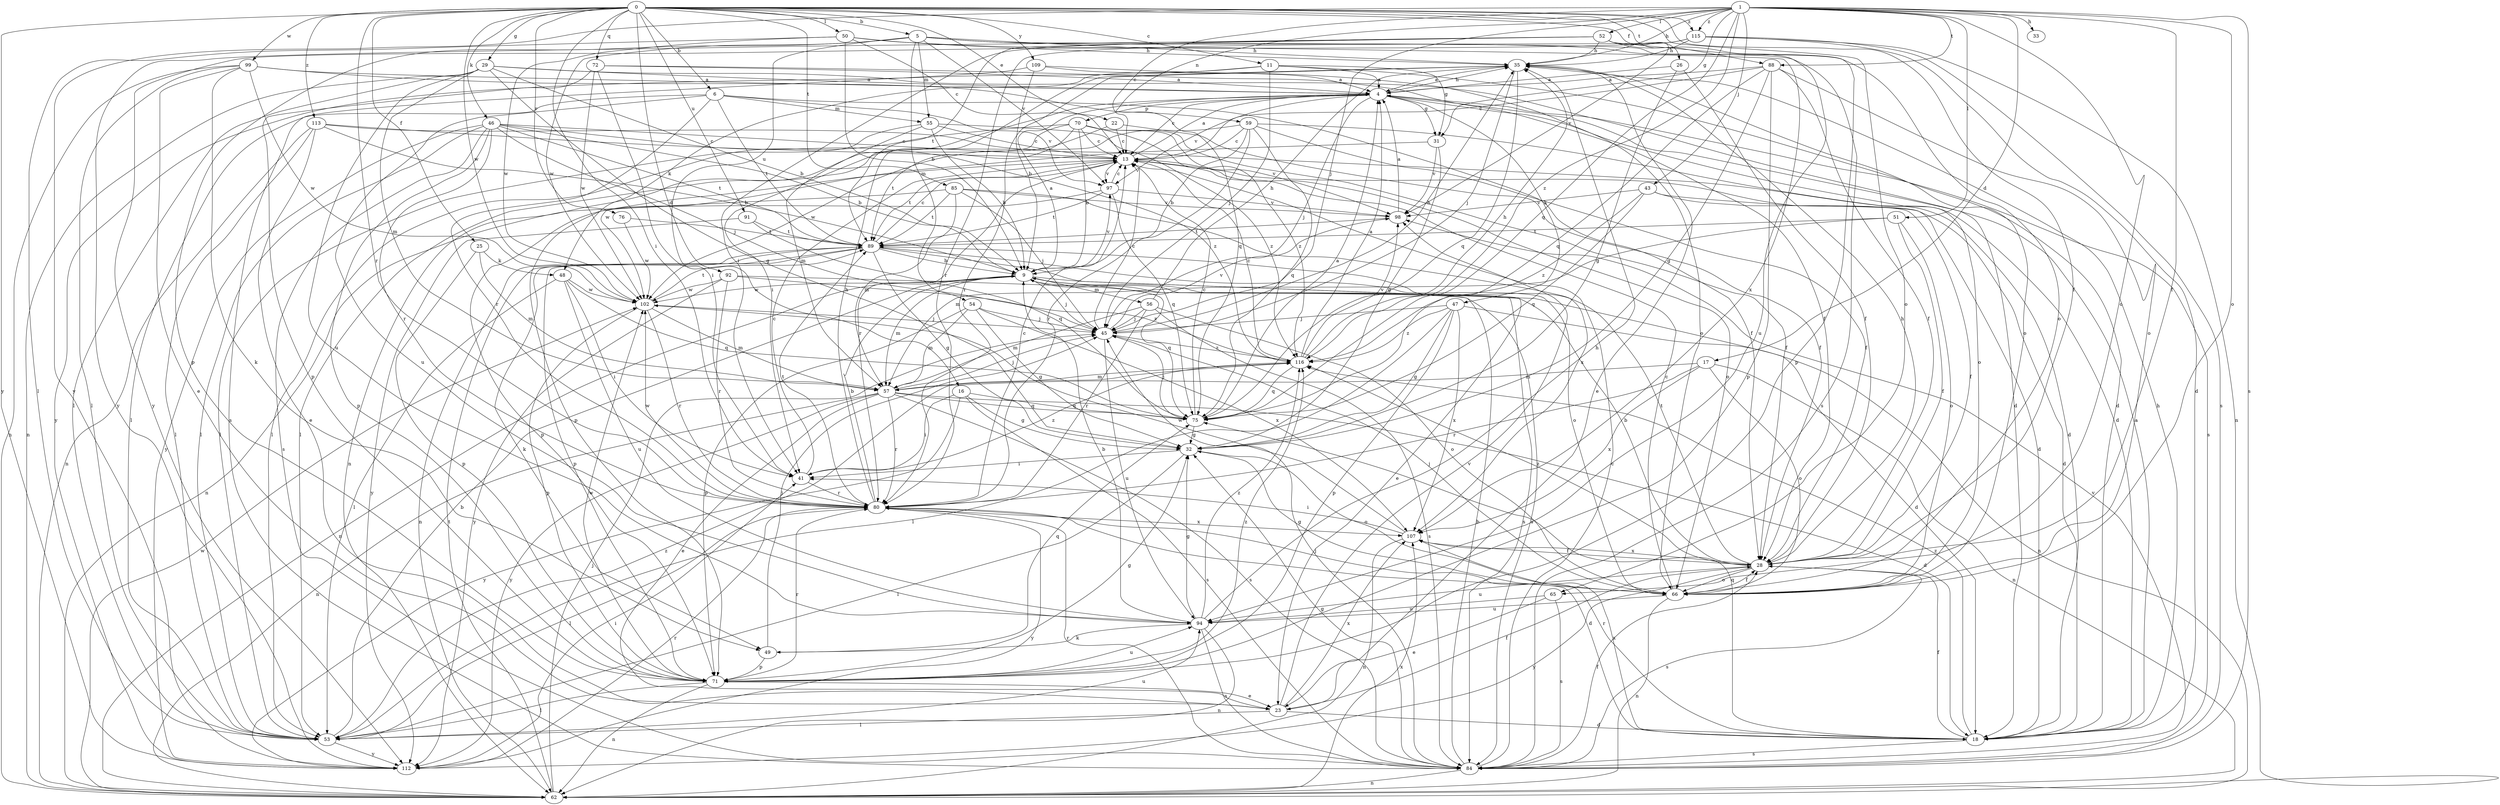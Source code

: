 strict digraph  {
0;
1;
4;
5;
6;
9;
11;
13;
16;
17;
18;
22;
23;
25;
26;
28;
29;
31;
32;
33;
35;
41;
43;
45;
46;
47;
48;
49;
50;
51;
52;
53;
54;
55;
56;
57;
59;
62;
65;
66;
70;
71;
72;
75;
76;
80;
84;
85;
88;
89;
91;
92;
94;
97;
98;
99;
102;
107;
109;
112;
113;
115;
116;
0 -> 5  [label=b];
0 -> 6  [label=b];
0 -> 11  [label=c];
0 -> 16  [label=d];
0 -> 22  [label=e];
0 -> 25  [label=f];
0 -> 26  [label=f];
0 -> 28  [label=f];
0 -> 29  [label=g];
0 -> 41  [label=i];
0 -> 46  [label=k];
0 -> 50  [label=l];
0 -> 65  [label=o];
0 -> 72  [label=q];
0 -> 76  [label=r];
0 -> 80  [label=r];
0 -> 85  [label=t];
0 -> 88  [label=t];
0 -> 91  [label=u];
0 -> 99  [label=w];
0 -> 102  [label=w];
0 -> 109  [label=y];
0 -> 112  [label=y];
0 -> 113  [label=z];
0 -> 115  [label=z];
1 -> 13  [label=c];
1 -> 17  [label=d];
1 -> 28  [label=f];
1 -> 31  [label=g];
1 -> 33  [label=h];
1 -> 35  [label=h];
1 -> 43  [label=j];
1 -> 45  [label=j];
1 -> 51  [label=l];
1 -> 52  [label=l];
1 -> 59  [label=n];
1 -> 65  [label=o];
1 -> 66  [label=o];
1 -> 75  [label=q];
1 -> 84  [label=s];
1 -> 88  [label=t];
1 -> 112  [label=y];
1 -> 115  [label=z];
1 -> 116  [label=z];
4 -> 13  [label=c];
4 -> 18  [label=d];
4 -> 31  [label=g];
4 -> 35  [label=h];
4 -> 41  [label=i];
4 -> 45  [label=j];
4 -> 47  [label=k];
4 -> 70  [label=p];
4 -> 84  [label=s];
4 -> 97  [label=v];
5 -> 35  [label=h];
5 -> 54  [label=m];
5 -> 55  [label=m];
5 -> 66  [label=o];
5 -> 71  [label=p];
5 -> 84  [label=s];
5 -> 92  [label=u];
5 -> 97  [label=v];
5 -> 102  [label=w];
6 -> 28  [label=f];
6 -> 53  [label=l];
6 -> 55  [label=m];
6 -> 80  [label=r];
6 -> 89  [label=t];
6 -> 94  [label=u];
6 -> 97  [label=v];
9 -> 4  [label=a];
9 -> 18  [label=d];
9 -> 45  [label=j];
9 -> 56  [label=m];
9 -> 57  [label=m];
9 -> 62  [label=n];
9 -> 75  [label=q];
9 -> 84  [label=s];
9 -> 97  [label=v];
9 -> 102  [label=w];
11 -> 4  [label=a];
11 -> 18  [label=d];
11 -> 31  [label=g];
11 -> 45  [label=j];
11 -> 48  [label=k];
11 -> 112  [label=y];
13 -> 4  [label=a];
13 -> 18  [label=d];
13 -> 66  [label=o];
13 -> 71  [label=p];
13 -> 80  [label=r];
13 -> 89  [label=t];
13 -> 97  [label=v];
16 -> 32  [label=g];
16 -> 41  [label=i];
16 -> 75  [label=q];
16 -> 84  [label=s];
16 -> 112  [label=y];
17 -> 57  [label=m];
17 -> 62  [label=n];
17 -> 66  [label=o];
17 -> 80  [label=r];
17 -> 107  [label=x];
18 -> 4  [label=a];
18 -> 28  [label=f];
18 -> 35  [label=h];
18 -> 75  [label=q];
18 -> 80  [label=r];
18 -> 84  [label=s];
18 -> 107  [label=x];
18 -> 116  [label=z];
22 -> 13  [label=c];
22 -> 28  [label=f];
22 -> 102  [label=w];
23 -> 18  [label=d];
23 -> 28  [label=f];
23 -> 53  [label=l];
23 -> 98  [label=v];
23 -> 107  [label=x];
25 -> 48  [label=k];
25 -> 57  [label=m];
25 -> 71  [label=p];
26 -> 4  [label=a];
26 -> 28  [label=f];
26 -> 32  [label=g];
28 -> 9  [label=b];
28 -> 35  [label=h];
28 -> 66  [label=o];
28 -> 84  [label=s];
28 -> 89  [label=t];
28 -> 94  [label=u];
28 -> 107  [label=x];
28 -> 112  [label=y];
28 -> 116  [label=z];
29 -> 4  [label=a];
29 -> 9  [label=b];
29 -> 18  [label=d];
29 -> 32  [label=g];
29 -> 53  [label=l];
29 -> 57  [label=m];
29 -> 62  [label=n];
29 -> 94  [label=u];
31 -> 32  [label=g];
31 -> 98  [label=v];
31 -> 102  [label=w];
32 -> 41  [label=i];
32 -> 53  [label=l];
32 -> 66  [label=o];
35 -> 4  [label=a];
35 -> 23  [label=e];
35 -> 45  [label=j];
35 -> 66  [label=o];
35 -> 75  [label=q];
35 -> 80  [label=r];
41 -> 13  [label=c];
41 -> 80  [label=r];
41 -> 116  [label=z];
43 -> 18  [label=d];
43 -> 28  [label=f];
43 -> 75  [label=q];
43 -> 98  [label=v];
43 -> 116  [label=z];
45 -> 13  [label=c];
45 -> 35  [label=h];
45 -> 94  [label=u];
45 -> 98  [label=v];
45 -> 116  [label=z];
46 -> 9  [label=b];
46 -> 13  [label=c];
46 -> 45  [label=j];
46 -> 53  [label=l];
46 -> 71  [label=p];
46 -> 80  [label=r];
46 -> 84  [label=s];
46 -> 89  [label=t];
46 -> 112  [label=y];
46 -> 116  [label=z];
47 -> 32  [label=g];
47 -> 45  [label=j];
47 -> 53  [label=l];
47 -> 62  [label=n];
47 -> 71  [label=p];
47 -> 107  [label=x];
47 -> 116  [label=z];
48 -> 41  [label=i];
48 -> 53  [label=l];
48 -> 75  [label=q];
48 -> 94  [label=u];
48 -> 102  [label=w];
49 -> 45  [label=j];
49 -> 71  [label=p];
49 -> 75  [label=q];
50 -> 9  [label=b];
50 -> 13  [label=c];
50 -> 35  [label=h];
50 -> 53  [label=l];
50 -> 102  [label=w];
50 -> 107  [label=x];
51 -> 28  [label=f];
51 -> 57  [label=m];
51 -> 66  [label=o];
51 -> 89  [label=t];
52 -> 35  [label=h];
52 -> 41  [label=i];
52 -> 71  [label=p];
52 -> 89  [label=t];
52 -> 94  [label=u];
52 -> 98  [label=v];
52 -> 112  [label=y];
53 -> 9  [label=b];
53 -> 94  [label=u];
53 -> 112  [label=y];
53 -> 116  [label=z];
54 -> 32  [label=g];
54 -> 45  [label=j];
54 -> 57  [label=m];
54 -> 71  [label=p];
54 -> 107  [label=x];
55 -> 9  [label=b];
55 -> 13  [label=c];
55 -> 53  [label=l];
55 -> 57  [label=m];
55 -> 116  [label=z];
56 -> 35  [label=h];
56 -> 45  [label=j];
56 -> 57  [label=m];
56 -> 66  [label=o];
56 -> 80  [label=r];
56 -> 84  [label=s];
57 -> 18  [label=d];
57 -> 23  [label=e];
57 -> 45  [label=j];
57 -> 62  [label=n];
57 -> 75  [label=q];
57 -> 80  [label=r];
57 -> 84  [label=s];
57 -> 112  [label=y];
59 -> 9  [label=b];
59 -> 13  [label=c];
59 -> 28  [label=f];
59 -> 53  [label=l];
59 -> 66  [label=o];
59 -> 75  [label=q];
59 -> 80  [label=r];
62 -> 45  [label=j];
62 -> 89  [label=t];
62 -> 102  [label=w];
62 -> 107  [label=x];
65 -> 23  [label=e];
65 -> 84  [label=s];
65 -> 94  [label=u];
66 -> 13  [label=c];
66 -> 28  [label=f];
66 -> 32  [label=g];
66 -> 45  [label=j];
66 -> 62  [label=n];
66 -> 94  [label=u];
70 -> 9  [label=b];
70 -> 13  [label=c];
70 -> 28  [label=f];
70 -> 53  [label=l];
70 -> 62  [label=n];
70 -> 89  [label=t];
70 -> 98  [label=v];
70 -> 116  [label=z];
71 -> 23  [label=e];
71 -> 32  [label=g];
71 -> 53  [label=l];
71 -> 62  [label=n];
71 -> 80  [label=r];
71 -> 94  [label=u];
71 -> 102  [label=w];
71 -> 116  [label=z];
72 -> 4  [label=a];
72 -> 28  [label=f];
72 -> 41  [label=i];
72 -> 71  [label=p];
72 -> 102  [label=w];
75 -> 4  [label=a];
75 -> 13  [label=c];
75 -> 32  [label=g];
75 -> 45  [label=j];
76 -> 89  [label=t];
76 -> 102  [label=w];
80 -> 9  [label=b];
80 -> 13  [label=c];
80 -> 18  [label=d];
80 -> 35  [label=h];
80 -> 53  [label=l];
80 -> 89  [label=t];
80 -> 102  [label=w];
80 -> 107  [label=x];
80 -> 112  [label=y];
84 -> 9  [label=b];
84 -> 13  [label=c];
84 -> 28  [label=f];
84 -> 32  [label=g];
84 -> 45  [label=j];
84 -> 62  [label=n];
84 -> 80  [label=r];
84 -> 98  [label=v];
85 -> 45  [label=j];
85 -> 57  [label=m];
85 -> 62  [label=n];
85 -> 89  [label=t];
85 -> 98  [label=v];
85 -> 107  [label=x];
88 -> 4  [label=a];
88 -> 13  [label=c];
88 -> 28  [label=f];
88 -> 32  [label=g];
88 -> 66  [label=o];
88 -> 71  [label=p];
88 -> 75  [label=q];
89 -> 9  [label=b];
89 -> 13  [label=c];
89 -> 23  [label=e];
89 -> 32  [label=g];
89 -> 49  [label=k];
89 -> 62  [label=n];
89 -> 66  [label=o];
89 -> 71  [label=p];
91 -> 75  [label=q];
91 -> 89  [label=t];
91 -> 112  [label=y];
92 -> 80  [label=r];
92 -> 84  [label=s];
92 -> 102  [label=w];
92 -> 112  [label=y];
92 -> 116  [label=z];
94 -> 9  [label=b];
94 -> 32  [label=g];
94 -> 35  [label=h];
94 -> 49  [label=k];
94 -> 62  [label=n];
94 -> 84  [label=s];
94 -> 116  [label=z];
97 -> 13  [label=c];
97 -> 71  [label=p];
97 -> 75  [label=q];
97 -> 89  [label=t];
97 -> 98  [label=v];
98 -> 4  [label=a];
98 -> 89  [label=t];
99 -> 4  [label=a];
99 -> 23  [label=e];
99 -> 49  [label=k];
99 -> 53  [label=l];
99 -> 62  [label=n];
99 -> 75  [label=q];
99 -> 102  [label=w];
102 -> 45  [label=j];
102 -> 57  [label=m];
102 -> 71  [label=p];
102 -> 80  [label=r];
102 -> 89  [label=t];
107 -> 28  [label=f];
107 -> 41  [label=i];
107 -> 62  [label=n];
107 -> 102  [label=w];
109 -> 4  [label=a];
109 -> 9  [label=b];
109 -> 66  [label=o];
109 -> 84  [label=s];
112 -> 41  [label=i];
112 -> 80  [label=r];
113 -> 9  [label=b];
113 -> 13  [label=c];
113 -> 18  [label=d];
113 -> 23  [label=e];
113 -> 53  [label=l];
113 -> 62  [label=n];
115 -> 18  [label=d];
115 -> 35  [label=h];
115 -> 62  [label=n];
115 -> 80  [label=r];
115 -> 84  [label=s];
115 -> 112  [label=y];
116 -> 4  [label=a];
116 -> 13  [label=c];
116 -> 35  [label=h];
116 -> 57  [label=m];
116 -> 75  [label=q];
116 -> 98  [label=v];
}
